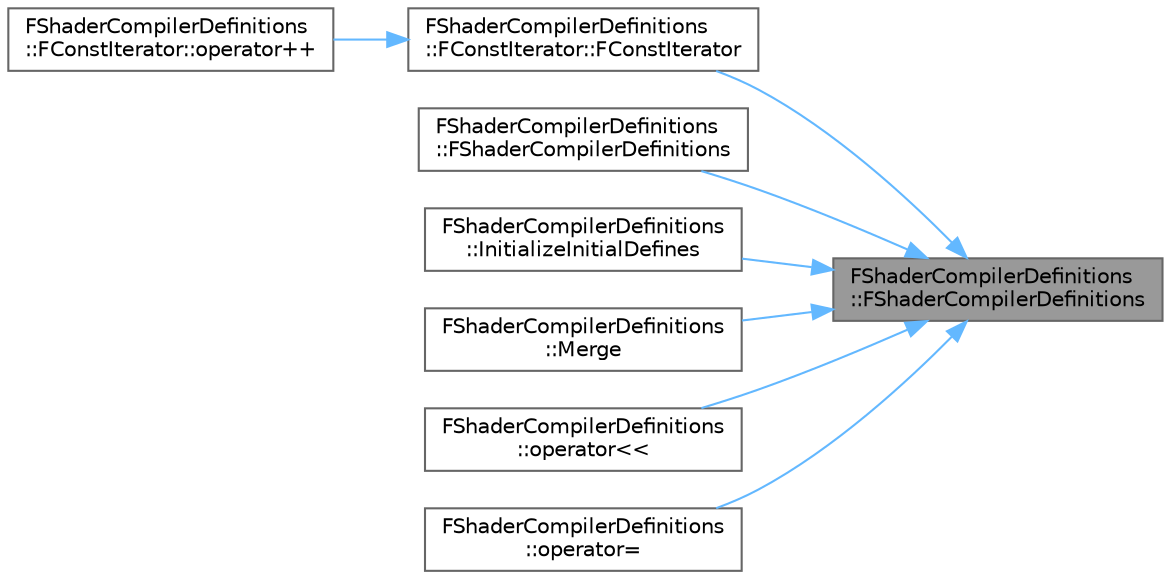 digraph "FShaderCompilerDefinitions::FShaderCompilerDefinitions"
{
 // INTERACTIVE_SVG=YES
 // LATEX_PDF_SIZE
  bgcolor="transparent";
  edge [fontname=Helvetica,fontsize=10,labelfontname=Helvetica,labelfontsize=10];
  node [fontname=Helvetica,fontsize=10,shape=box,height=0.2,width=0.4];
  rankdir="RL";
  Node1 [id="Node000001",label="FShaderCompilerDefinitions\l::FShaderCompilerDefinitions",height=0.2,width=0.4,color="gray40", fillcolor="grey60", style="filled", fontcolor="black",tooltip=" "];
  Node1 -> Node2 [id="edge1_Node000001_Node000002",dir="back",color="steelblue1",style="solid",tooltip=" "];
  Node2 [id="Node000002",label="FShaderCompilerDefinitions\l::FConstIterator::FConstIterator",height=0.2,width=0.4,color="grey40", fillcolor="white", style="filled",URL="$d2/d0a/classFShaderCompilerDefinitions_1_1FConstIterator.html#a33f8f99b2f303aa680f7b019d3943db3",tooltip=" "];
  Node2 -> Node3 [id="edge2_Node000002_Node000003",dir="back",color="steelblue1",style="solid",tooltip=" "];
  Node3 [id="Node000003",label="FShaderCompilerDefinitions\l::FConstIterator::operator++",height=0.2,width=0.4,color="grey40", fillcolor="white", style="filled",URL="$d2/d0a/classFShaderCompilerDefinitions_1_1FConstIterator.html#ad7f46befef1c7159353046e74ee8731f",tooltip=" "];
  Node1 -> Node4 [id="edge3_Node000001_Node000004",dir="back",color="steelblue1",style="solid",tooltip=" "];
  Node4 [id="Node000004",label="FShaderCompilerDefinitions\l::FShaderCompilerDefinitions",height=0.2,width=0.4,color="grey40", fillcolor="white", style="filled",URL="$d8/d79/classFShaderCompilerDefinitions.html#a2ca8822543b01ced63e45de4cd8b31fb",tooltip=" "];
  Node1 -> Node5 [id="edge4_Node000001_Node000005",dir="back",color="steelblue1",style="solid",tooltip=" "];
  Node5 [id="Node000005",label="FShaderCompilerDefinitions\l::InitializeInitialDefines",height=0.2,width=0.4,color="grey40", fillcolor="white", style="filled",URL="$d8/d79/classFShaderCompilerDefinitions.html#ab1f5dfe14fd0ba0df4165208ee3d02f9",tooltip="Called from FShaderInitialDefinesInitializer."];
  Node1 -> Node6 [id="edge5_Node000001_Node000006",dir="back",color="steelblue1",style="solid",tooltip=" "];
  Node6 [id="Node000006",label="FShaderCompilerDefinitions\l::Merge",height=0.2,width=0.4,color="grey40", fillcolor="white", style="filled",URL="$d8/d79/classFShaderCompilerDefinitions.html#acdb461c35c32b128a7813875ed6db010",tooltip=" "];
  Node1 -> Node7 [id="edge6_Node000001_Node000007",dir="back",color="steelblue1",style="solid",tooltip=" "];
  Node7 [id="Node000007",label="FShaderCompilerDefinitions\l::operator\<\<",height=0.2,width=0.4,color="grey40", fillcolor="white", style="filled",URL="$d8/d79/classFShaderCompilerDefinitions.html#a605112923bfb9a47f7075bbbcdf6540c",tooltip=" "];
  Node1 -> Node8 [id="edge7_Node000001_Node000008",dir="back",color="steelblue1",style="solid",tooltip=" "];
  Node8 [id="Node000008",label="FShaderCompilerDefinitions\l::operator=",height=0.2,width=0.4,color="grey40", fillcolor="white", style="filled",URL="$d8/d79/classFShaderCompilerDefinitions.html#abcde268e6efb4cc895162e380e10d685",tooltip=" "];
}
